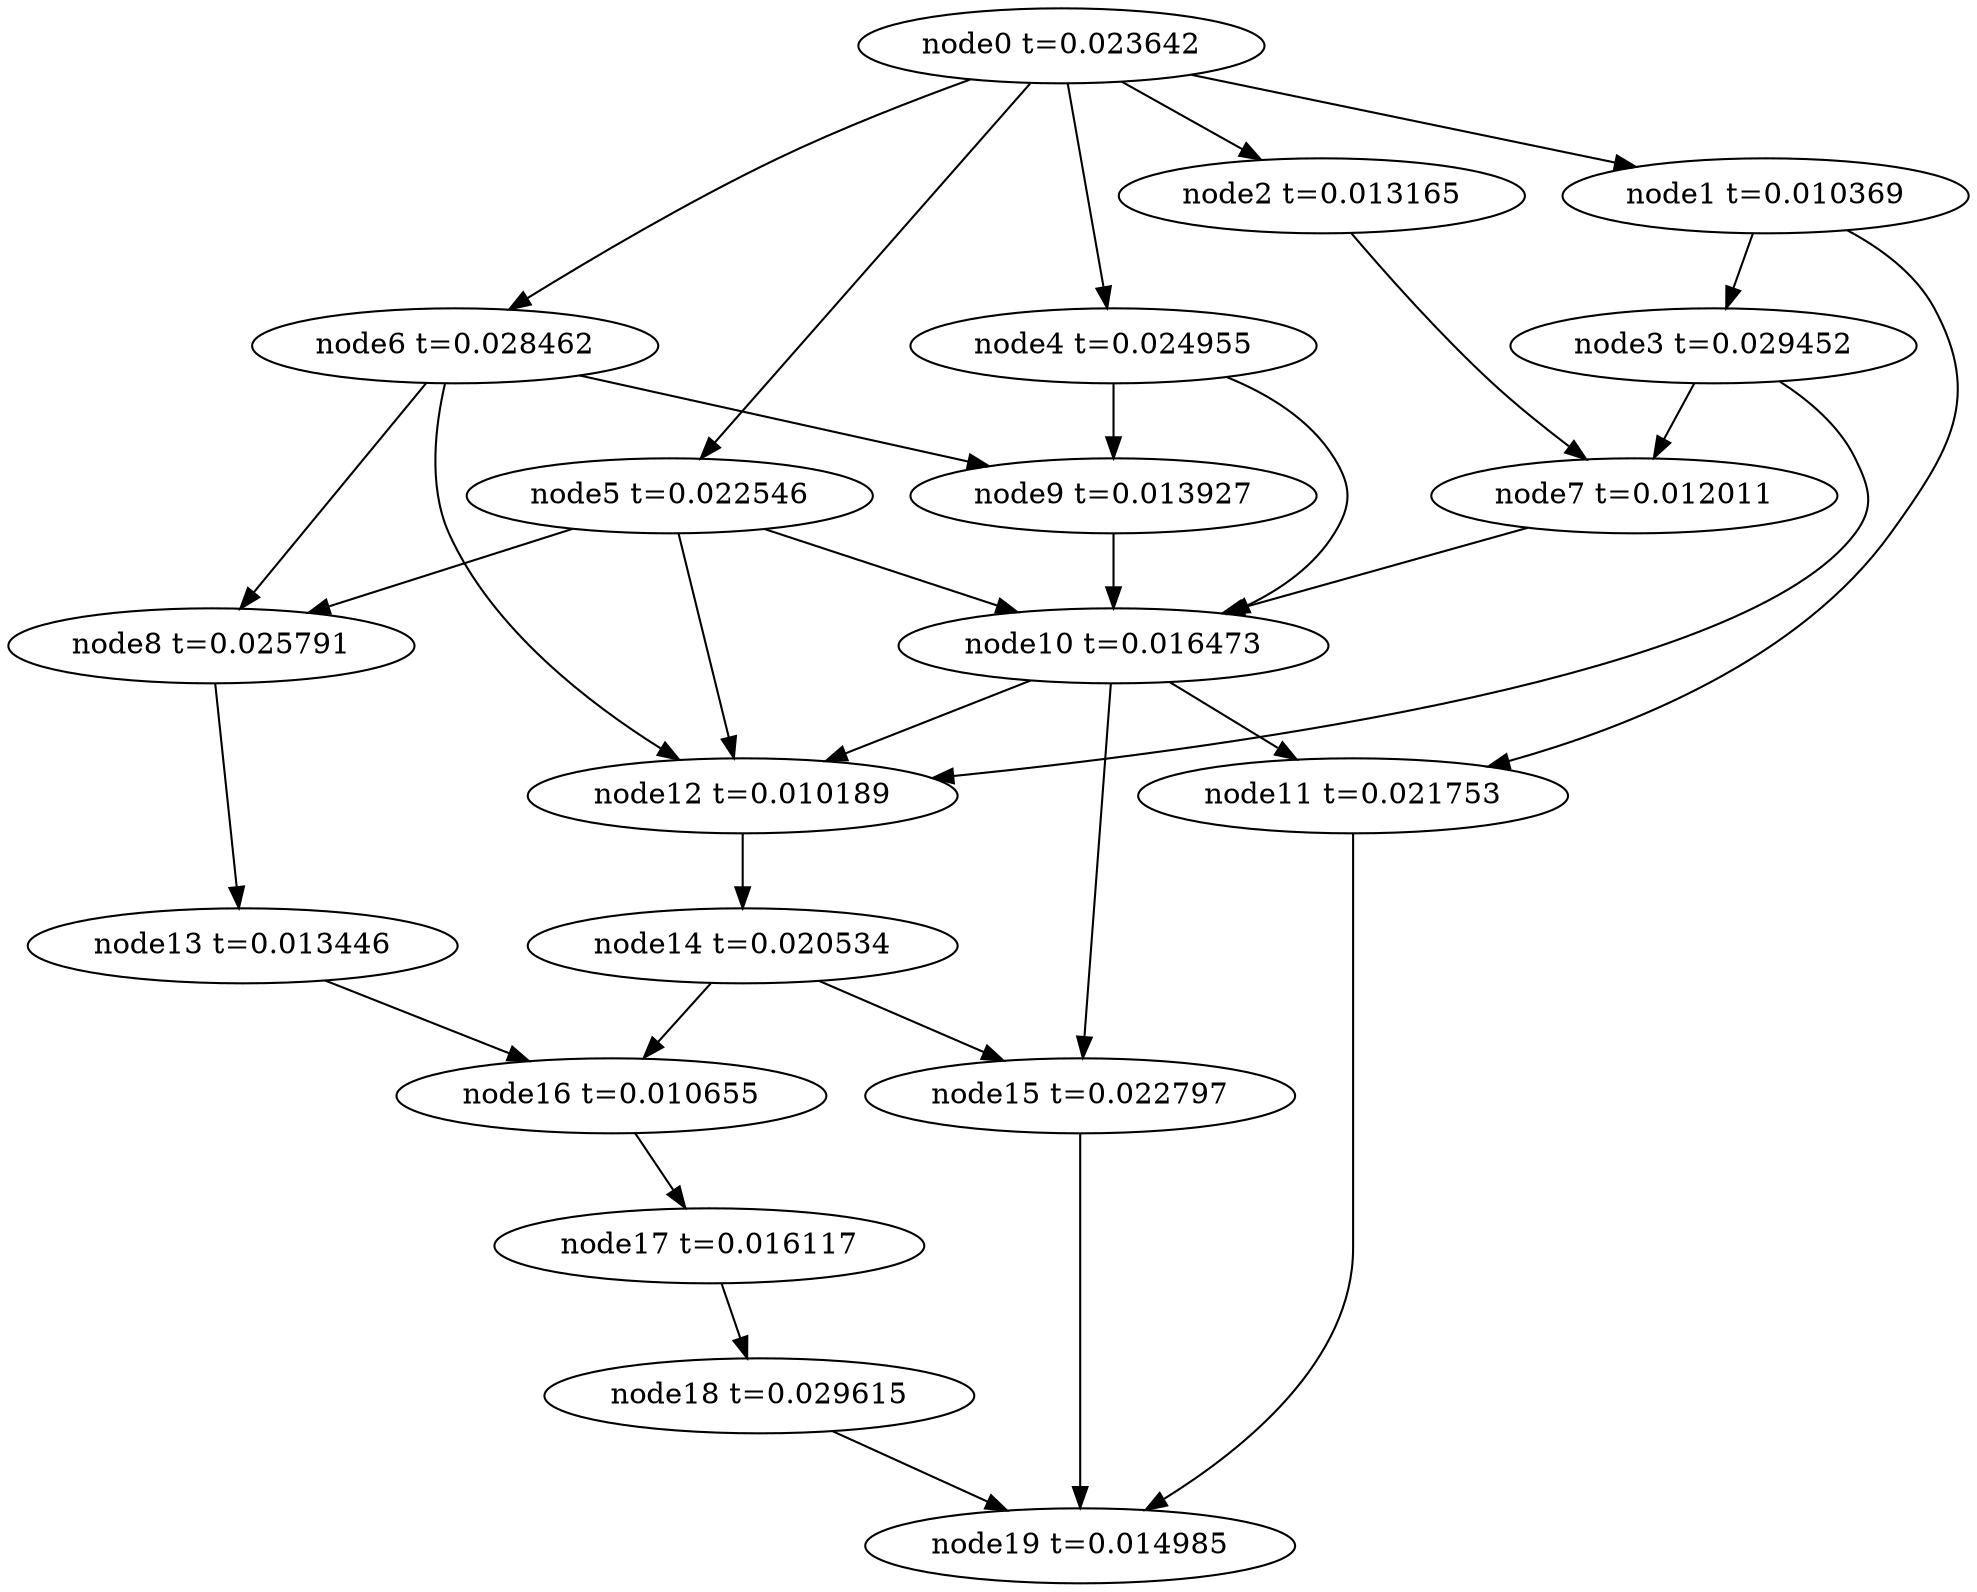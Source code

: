 digraph g{
	node19[label="node19 t=0.014985"]
	node18 -> node19
	node18[label="node18 t=0.029615"];
	node17 -> node18
	node17[label="node17 t=0.016117"];
	node16 -> node17
	node16[label="node16 t=0.010655"];
	node15 -> node19
	node15[label="node15 t=0.022797"];
	node14 -> node16
	node14 -> node15
	node14[label="node14 t=0.020534"];
	node13 -> node16
	node13[label="node13 t=0.013446"];
	node12 -> node14
	node12[label="node12 t=0.010189"];
	node11 -> node19
	node11[label="node11 t=0.021753"];
	node10 -> node15
	node10 -> node12
	node10 -> node11
	node10[label="node10 t=0.016473"];
	node9 -> node10
	node9[label="node9 t=0.013927"];
	node8 -> node13
	node8[label="node8 t=0.025791"];
	node7 -> node10
	node7[label="node7 t=0.012011"];
	node6 -> node12
	node6 -> node9
	node6 -> node8
	node6[label="node6 t=0.028462"];
	node5 -> node12
	node5 -> node10
	node5 -> node8
	node5[label="node5 t=0.022546"];
	node4 -> node10
	node4 -> node9
	node4[label="node4 t=0.024955"];
	node3 -> node12
	node3 -> node7
	node3[label="node3 t=0.029452"];
	node2 -> node7
	node2[label="node2 t=0.013165"];
	node1 -> node11
	node1 -> node3
	node1[label="node1 t=0.010369"];
	node0 -> node6
	node0 -> node5
	node0 -> node4
	node0 -> node2
	node0 -> node1
	node0[label="node0 t=0.023642"];
}
